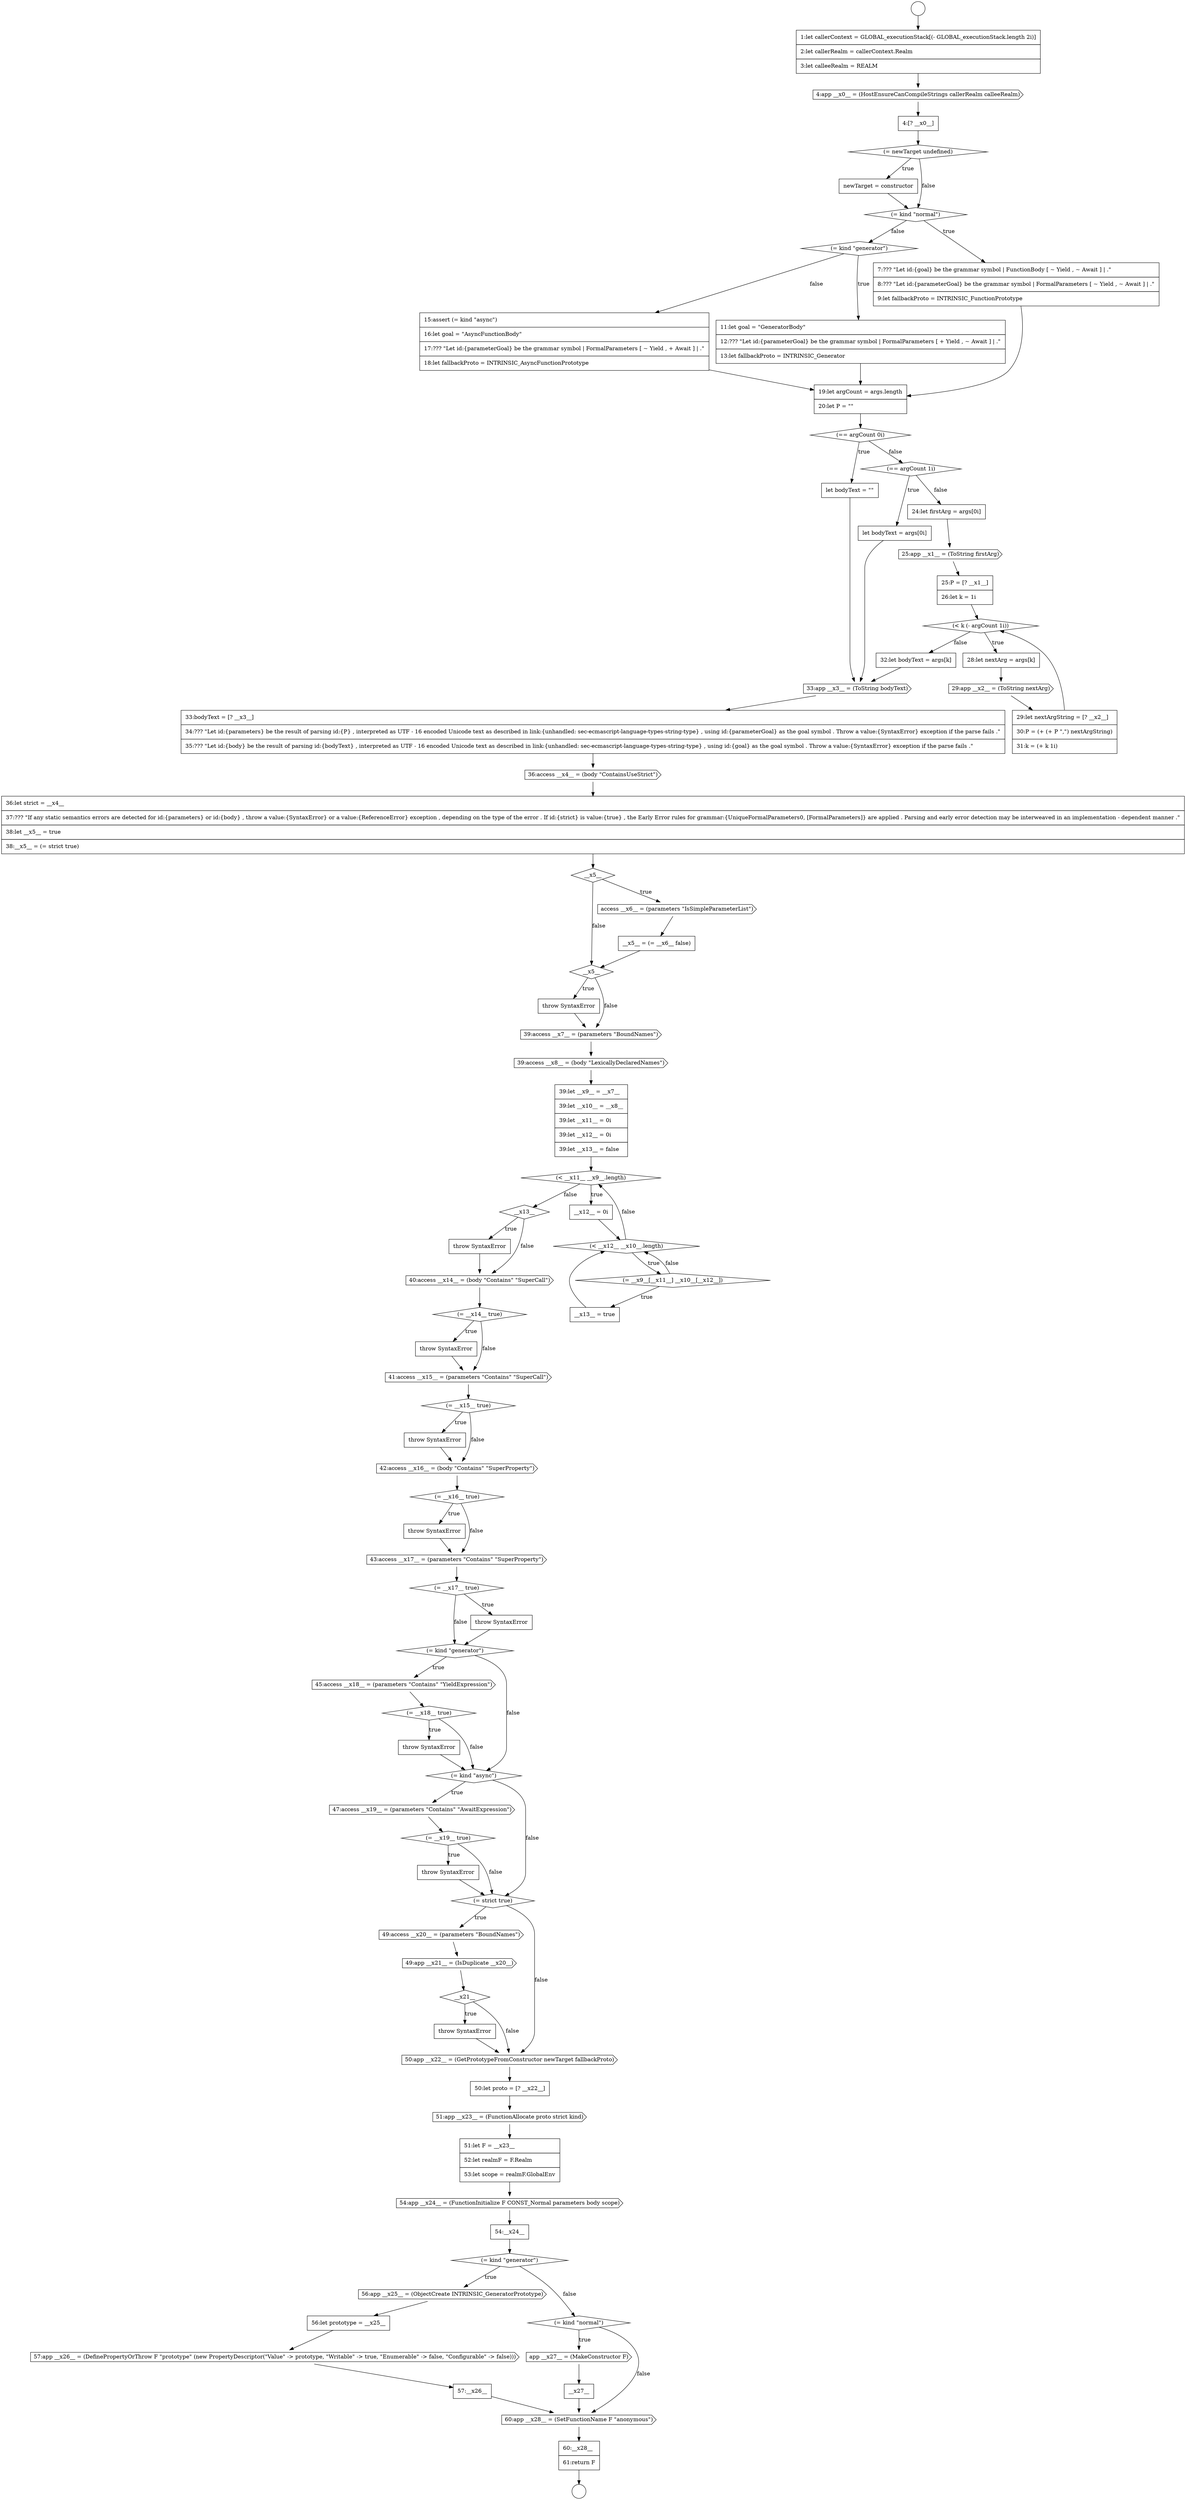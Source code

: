digraph {
  node5 [shape=diamond, label=<<font color="black">(= newTarget undefined)</font>> color="black" fillcolor="white" style=filled]
  node84 [shape=none, margin=0, label=<<font color="black">
    <table border="0" cellborder="1" cellspacing="0" cellpadding="10">
      <tr><td align="left">60:__x28__</td></tr>
      <tr><td align="left">61:return F</td></tr>
    </table>
  </font>> color="black" fillcolor="white" style=filled]
  node65 [shape=cds, label=<<font color="black">49:access __x20__ = (parameters &quot;BoundNames&quot;)</font>> color="black" fillcolor="white" style=filled]
  node77 [shape=none, margin=0, label=<<font color="black">
    <table border="0" cellborder="1" cellspacing="0" cellpadding="10">
      <tr><td align="left">56:let prototype = __x25__</td></tr>
    </table>
  </font>> color="black" fillcolor="white" style=filled]
  node66 [shape=cds, label=<<font color="black">49:app __x21__ = (IsDuplicate __x20__)</font>> color="black" fillcolor="white" style=filled]
  node83 [shape=cds, label=<<font color="black">60:app __x28__ = (SetFunctionName F &quot;anonymous&quot;)</font>> color="black" fillcolor="white" style=filled]
  node69 [shape=cds, label=<<font color="black">50:app __x22__ = (GetPrototypeFromConstructor newTarget fallbackProto)</font>> color="black" fillcolor="white" style=filled]
  node0 [shape=circle label=" " color="black" fillcolor="white" style=filled]
  node10 [shape=none, margin=0, label=<<font color="black">
    <table border="0" cellborder="1" cellspacing="0" cellpadding="10">
      <tr><td align="left">11:let goal = &quot;GeneratorBody&quot;</td></tr>
      <tr><td align="left">12:??? &quot;Let id:{parameterGoal} be the grammar symbol | FormalParameters [ + Yield , ~ Await ] | .&quot;</td></tr>
      <tr><td align="left">13:let fallbackProto = INTRINSIC_Generator</td></tr>
    </table>
  </font>> color="black" fillcolor="white" style=filled]
  node56 [shape=diamond, label=<<font color="black">(= kind &quot;generator&quot;)</font>> color="black" fillcolor="white" style=filled]
  node42 [shape=diamond, label=<<font color="black">__x13__</font>> color="black" fillcolor="white" style=filled]
  node24 [shape=none, margin=0, label=<<font color="black">
    <table border="0" cellborder="1" cellspacing="0" cellpadding="10">
      <tr><td align="left">32:let bodyText = args[k]</td></tr>
    </table>
  </font>> color="black" fillcolor="white" style=filled]
  node37 [shape=diamond, label=<<font color="black">(&lt; __x11__ __x9__.length)</font>> color="black" fillcolor="white" style=filled]
  node25 [shape=cds, label=<<font color="black">33:app __x3__ = (ToString bodyText)</font>> color="black" fillcolor="white" style=filled]
  node52 [shape=none, margin=0, label=<<font color="black">
    <table border="0" cellborder="1" cellspacing="0" cellpadding="10">
      <tr><td align="left">throw SyntaxError</td></tr>
    </table>
  </font>> color="black" fillcolor="white" style=filled]
  node14 [shape=none, margin=0, label=<<font color="black">
    <table border="0" cellborder="1" cellspacing="0" cellpadding="10">
      <tr><td align="left">let bodyText = &quot;&quot;</td></tr>
    </table>
  </font>> color="black" fillcolor="white" style=filled]
  node20 [shape=diamond, label=<<font color="black">(&lt; k (- argCount 1i))</font>> color="black" fillcolor="white" style=filled]
  node46 [shape=none, margin=0, label=<<font color="black">
    <table border="0" cellborder="1" cellspacing="0" cellpadding="10">
      <tr><td align="left">throw SyntaxError</td></tr>
    </table>
  </font>> color="black" fillcolor="white" style=filled]
  node57 [shape=cds, label=<<font color="black">45:access __x18__ = (parameters &quot;Contains&quot; &quot;YieldExpression&quot;)</font>> color="black" fillcolor="white" style=filled]
  node78 [shape=cds, label=<<font color="black">57:app __x26__ = (DefinePropertyOrThrow F &quot;prototype&quot; (new PropertyDescriptor(&quot;Value&quot; -&gt; prototype, &quot;Writable&quot; -&gt; true, &quot;Enumerable&quot; -&gt; false, &quot;Configurable&quot; -&gt; false)))</font>> color="black" fillcolor="white" style=filled]
  node29 [shape=diamond, label=<<font color="black">__x5__</font>> color="black" fillcolor="white" style=filled]
  node61 [shape=cds, label=<<font color="black">47:access __x19__ = (parameters &quot;Contains&quot; &quot;AwaitExpression&quot;)</font>> color="black" fillcolor="white" style=filled]
  node1 [shape=circle label=" " color="black" fillcolor="white" style=filled]
  node74 [shape=none, margin=0, label=<<font color="black">
    <table border="0" cellborder="1" cellspacing="0" cellpadding="10">
      <tr><td align="left">54:__x24__</td></tr>
    </table>
  </font>> color="black" fillcolor="white" style=filled]
  node6 [shape=none, margin=0, label=<<font color="black">
    <table border="0" cellborder="1" cellspacing="0" cellpadding="10">
      <tr><td align="left">newTarget = constructor</td></tr>
    </table>
  </font>> color="black" fillcolor="white" style=filled]
  node60 [shape=diamond, label=<<font color="black">(= kind &quot;async&quot;)</font>> color="black" fillcolor="white" style=filled]
  node70 [shape=none, margin=0, label=<<font color="black">
    <table border="0" cellborder="1" cellspacing="0" cellpadding="10">
      <tr><td align="left">50:let proto = [? __x22__]</td></tr>
    </table>
  </font>> color="black" fillcolor="white" style=filled]
  node21 [shape=none, margin=0, label=<<font color="black">
    <table border="0" cellborder="1" cellspacing="0" cellpadding="10">
      <tr><td align="left">28:let nextArg = args[k]</td></tr>
    </table>
  </font>> color="black" fillcolor="white" style=filled]
  node33 [shape=none, margin=0, label=<<font color="black">
    <table border="0" cellborder="1" cellspacing="0" cellpadding="10">
      <tr><td align="left">throw SyntaxError</td></tr>
    </table>
  </font>> color="black" fillcolor="white" style=filled]
  node28 [shape=none, margin=0, label=<<font color="black">
    <table border="0" cellborder="1" cellspacing="0" cellpadding="10">
      <tr><td align="left">36:let strict = __x4__</td></tr>
      <tr><td align="left">37:??? &quot;If any static semantics errors are detected for id:{parameters} or id:{body} , throw a value:{SyntaxError} or a value:{ReferenceError} exception , depending on the type of the error . If id:{strict} is value:{true} , the Early Error rules for grammar:{UniqueFormalParameters0, [FormalParameters]} are applied . Parsing and early error detection may be interweaved in an implementation - dependent manner .&quot;</td></tr>
      <tr><td align="left">38:let __x5__ = true</td></tr>
      <tr><td align="left">38:__x5__ = (= strict true)</td></tr>
    </table>
  </font>> color="black" fillcolor="white" style=filled]
  node38 [shape=none, margin=0, label=<<font color="black">
    <table border="0" cellborder="1" cellspacing="0" cellpadding="10">
      <tr><td align="left">__x12__ = 0i</td></tr>
    </table>
  </font>> color="black" fillcolor="white" style=filled]
  node9 [shape=diamond, label=<<font color="black">(= kind &quot;generator&quot;)</font>> color="black" fillcolor="white" style=filled]
  node53 [shape=cds, label=<<font color="black">43:access __x17__ = (parameters &quot;Contains&quot; &quot;SuperProperty&quot;)</font>> color="black" fillcolor="white" style=filled]
  node13 [shape=diamond, label=<<font color="black">(== argCount 0i)</font>> color="black" fillcolor="white" style=filled]
  node41 [shape=none, margin=0, label=<<font color="black">
    <table border="0" cellborder="1" cellspacing="0" cellpadding="10">
      <tr><td align="left">__x13__ = true</td></tr>
    </table>
  </font>> color="black" fillcolor="white" style=filled]
  node73 [shape=cds, label=<<font color="black">54:app __x24__ = (FunctionInitialize F CONST_Normal parameters body scope)</font>> color="black" fillcolor="white" style=filled]
  node2 [shape=none, margin=0, label=<<font color="black">
    <table border="0" cellborder="1" cellspacing="0" cellpadding="10">
      <tr><td align="left">1:let callerContext = GLOBAL_executionStack[(- GLOBAL_executionStack.length 2i)]</td></tr>
      <tr><td align="left">2:let callerRealm = callerContext.Realm</td></tr>
      <tr><td align="left">3:let calleeRealm = REALM</td></tr>
    </table>
  </font>> color="black" fillcolor="white" style=filled]
  node45 [shape=diamond, label=<<font color="black">(= __x14__ true)</font>> color="black" fillcolor="white" style=filled]
  node64 [shape=diamond, label=<<font color="black">(= strict true)</font>> color="black" fillcolor="white" style=filled]
  node17 [shape=none, margin=0, label=<<font color="black">
    <table border="0" cellborder="1" cellspacing="0" cellpadding="10">
      <tr><td align="left">24:let firstArg = args[0i]</td></tr>
    </table>
  </font>> color="black" fillcolor="white" style=filled]
  node32 [shape=diamond, label=<<font color="black">__x5__</font>> color="black" fillcolor="white" style=filled]
  node34 [shape=cds, label=<<font color="black">39:access __x7__ = (parameters &quot;BoundNames&quot;)</font>> color="black" fillcolor="white" style=filled]
  node22 [shape=cds, label=<<font color="black">29:app __x2__ = (ToString nextArg)</font>> color="black" fillcolor="white" style=filled]
  node44 [shape=cds, label=<<font color="black">40:access __x14__ = (body &quot;Contains&quot; &quot;SuperCall&quot;)</font>> color="black" fillcolor="white" style=filled]
  node59 [shape=none, margin=0, label=<<font color="black">
    <table border="0" cellborder="1" cellspacing="0" cellpadding="10">
      <tr><td align="left">throw SyntaxError</td></tr>
    </table>
  </font>> color="black" fillcolor="white" style=filled]
  node27 [shape=cds, label=<<font color="black">36:access __x4__ = (body &quot;ContainsUseStrict&quot;)</font>> color="black" fillcolor="white" style=filled]
  node71 [shape=cds, label=<<font color="black">51:app __x23__ = (FunctionAllocate proto strict kind)</font>> color="black" fillcolor="white" style=filled]
  node12 [shape=none, margin=0, label=<<font color="black">
    <table border="0" cellborder="1" cellspacing="0" cellpadding="10">
      <tr><td align="left">19:let argCount = args.length</td></tr>
      <tr><td align="left">20:let P = &quot;&quot;</td></tr>
    </table>
  </font>> color="black" fillcolor="white" style=filled]
  node54 [shape=diamond, label=<<font color="black">(= __x17__ true)</font>> color="black" fillcolor="white" style=filled]
  node49 [shape=none, margin=0, label=<<font color="black">
    <table border="0" cellborder="1" cellspacing="0" cellpadding="10">
      <tr><td align="left">throw SyntaxError</td></tr>
    </table>
  </font>> color="black" fillcolor="white" style=filled]
  node81 [shape=cds, label=<<font color="black">app __x27__ = (MakeConstructor F)</font>> color="black" fillcolor="white" style=filled]
  node76 [shape=cds, label=<<font color="black">56:app __x25__ = (ObjectCreate INTRINSIC_GeneratorPrototype)</font>> color="black" fillcolor="white" style=filled]
  node7 [shape=diamond, label=<<font color="black">(= kind &quot;normal&quot;)</font>> color="black" fillcolor="white" style=filled]
  node39 [shape=diamond, label=<<font color="black">(&lt; __x12__ __x10__.length)</font>> color="black" fillcolor="white" style=filled]
  node3 [shape=cds, label=<<font color="black">4:app __x0__ = (HostEnsureCanCompileStrings callerRealm calleeRealm)</font>> color="black" fillcolor="white" style=filled]
  node80 [shape=diamond, label=<<font color="black">(= kind &quot;normal&quot;)</font>> color="black" fillcolor="white" style=filled]
  node35 [shape=cds, label=<<font color="black">39:access __x8__ = (body &quot;LexicallyDeclaredNames&quot;)</font>> color="black" fillcolor="white" style=filled]
  node48 [shape=diamond, label=<<font color="black">(= __x15__ true)</font>> color="black" fillcolor="white" style=filled]
  node63 [shape=none, margin=0, label=<<font color="black">
    <table border="0" cellborder="1" cellspacing="0" cellpadding="10">
      <tr><td align="left">throw SyntaxError</td></tr>
    </table>
  </font>> color="black" fillcolor="white" style=filled]
  node18 [shape=cds, label=<<font color="black">25:app __x1__ = (ToString firstArg)</font>> color="black" fillcolor="white" style=filled]
  node50 [shape=cds, label=<<font color="black">42:access __x16__ = (body &quot;Contains&quot; &quot;SuperProperty&quot;)</font>> color="black" fillcolor="white" style=filled]
  node67 [shape=diamond, label=<<font color="black">__x21__</font>> color="black" fillcolor="white" style=filled]
  node16 [shape=none, margin=0, label=<<font color="black">
    <table border="0" cellborder="1" cellspacing="0" cellpadding="10">
      <tr><td align="left">let bodyText = args[0i]</td></tr>
    </table>
  </font>> color="black" fillcolor="white" style=filled]
  node31 [shape=none, margin=0, label=<<font color="black">
    <table border="0" cellborder="1" cellspacing="0" cellpadding="10">
      <tr><td align="left">__x5__ = (= __x6__ false)</td></tr>
    </table>
  </font>> color="black" fillcolor="white" style=filled]
  node11 [shape=none, margin=0, label=<<font color="black">
    <table border="0" cellborder="1" cellspacing="0" cellpadding="10">
      <tr><td align="left">15:assert (= kind &quot;async&quot;)</td></tr>
      <tr><td align="left">16:let goal = &quot;AsyncFunctionBody&quot;</td></tr>
      <tr><td align="left">17:??? &quot;Let id:{parameterGoal} be the grammar symbol | FormalParameters [ ~ Yield , + Await ] | .&quot;</td></tr>
      <tr><td align="left">18:let fallbackProto = INTRINSIC_AsyncFunctionPrototype</td></tr>
    </table>
  </font>> color="black" fillcolor="white" style=filled]
  node72 [shape=none, margin=0, label=<<font color="black">
    <table border="0" cellborder="1" cellspacing="0" cellpadding="10">
      <tr><td align="left">51:let F = __x23__</td></tr>
      <tr><td align="left">52:let realmF = F.Realm</td></tr>
      <tr><td align="left">53:let scope = realmF.GlobalEnv</td></tr>
    </table>
  </font>> color="black" fillcolor="white" style=filled]
  node43 [shape=none, margin=0, label=<<font color="black">
    <table border="0" cellborder="1" cellspacing="0" cellpadding="10">
      <tr><td align="left">throw SyntaxError</td></tr>
    </table>
  </font>> color="black" fillcolor="white" style=filled]
  node40 [shape=diamond, label=<<font color="black">(= __x9__[__x11__] __x10__[__x12__])</font>> color="black" fillcolor="white" style=filled]
  node26 [shape=none, margin=0, label=<<font color="black">
    <table border="0" cellborder="1" cellspacing="0" cellpadding="10">
      <tr><td align="left">33:bodyText = [? __x3__]</td></tr>
      <tr><td align="left">34:??? &quot;Let id:{parameters} be the result of parsing id:{P} , interpreted as UTF - 16 encoded Unicode text as described in link:{unhandled: sec-ecmascript-language-types-string-type} , using id:{parameterGoal} as the goal symbol . Throw a value:{SyntaxError} exception if the parse fails .&quot;</td></tr>
      <tr><td align="left">35:??? &quot;Let id:{body} be the result of parsing id:{bodyText} , interpreted as UTF - 16 encoded Unicode text as described in link:{unhandled: sec-ecmascript-language-types-string-type} , using id:{goal} as the goal symbol . Throw a value:{SyntaxError} exception if the parse fails .&quot;</td></tr>
    </table>
  </font>> color="black" fillcolor="white" style=filled]
  node55 [shape=none, margin=0, label=<<font color="black">
    <table border="0" cellborder="1" cellspacing="0" cellpadding="10">
      <tr><td align="left">throw SyntaxError</td></tr>
    </table>
  </font>> color="black" fillcolor="white" style=filled]
  node23 [shape=none, margin=0, label=<<font color="black">
    <table border="0" cellborder="1" cellspacing="0" cellpadding="10">
      <tr><td align="left">29:let nextArgString = [? __x2__]</td></tr>
      <tr><td align="left">30:P = (+ (+ P &quot;,&quot;) nextArgString)</td></tr>
      <tr><td align="left">31:k = (+ k 1i)</td></tr>
    </table>
  </font>> color="black" fillcolor="white" style=filled]
  node8 [shape=none, margin=0, label=<<font color="black">
    <table border="0" cellborder="1" cellspacing="0" cellpadding="10">
      <tr><td align="left">7:??? &quot;Let id:{goal} be the grammar symbol | FunctionBody [ ~ Yield , ~ Await ] | .&quot;</td></tr>
      <tr><td align="left">8:??? &quot;Let id:{parameterGoal} be the grammar symbol | FormalParameters [ ~ Yield , ~ Await ] | .&quot;</td></tr>
      <tr><td align="left">9:let fallbackProto = INTRINSIC_FunctionPrototype</td></tr>
    </table>
  </font>> color="black" fillcolor="white" style=filled]
  node75 [shape=diamond, label=<<font color="black">(= kind &quot;generator&quot;)</font>> color="black" fillcolor="white" style=filled]
  node58 [shape=diamond, label=<<font color="black">(= __x18__ true)</font>> color="black" fillcolor="white" style=filled]
  node82 [shape=none, margin=0, label=<<font color="black">
    <table border="0" cellborder="1" cellspacing="0" cellpadding="10">
      <tr><td align="left">__x27__</td></tr>
    </table>
  </font>> color="black" fillcolor="white" style=filled]
  node36 [shape=none, margin=0, label=<<font color="black">
    <table border="0" cellborder="1" cellspacing="0" cellpadding="10">
      <tr><td align="left">39:let __x9__ = __x7__</td></tr>
      <tr><td align="left">39:let __x10__ = __x8__</td></tr>
      <tr><td align="left">39:let __x11__ = 0i</td></tr>
      <tr><td align="left">39:let __x12__ = 0i</td></tr>
      <tr><td align="left">39:let __x13__ = false</td></tr>
    </table>
  </font>> color="black" fillcolor="white" style=filled]
  node30 [shape=cds, label=<<font color="black">access __x6__ = (parameters &quot;IsSimpleParameterList&quot;)</font>> color="black" fillcolor="white" style=filled]
  node51 [shape=diamond, label=<<font color="black">(= __x16__ true)</font>> color="black" fillcolor="white" style=filled]
  node19 [shape=none, margin=0, label=<<font color="black">
    <table border="0" cellborder="1" cellspacing="0" cellpadding="10">
      <tr><td align="left">25:P = [? __x1__]</td></tr>
      <tr><td align="left">26:let k = 1i</td></tr>
    </table>
  </font>> color="black" fillcolor="white" style=filled]
  node4 [shape=none, margin=0, label=<<font color="black">
    <table border="0" cellborder="1" cellspacing="0" cellpadding="10">
      <tr><td align="left">4:[? __x0__]</td></tr>
    </table>
  </font>> color="black" fillcolor="white" style=filled]
  node79 [shape=none, margin=0, label=<<font color="black">
    <table border="0" cellborder="1" cellspacing="0" cellpadding="10">
      <tr><td align="left">57:__x26__</td></tr>
    </table>
  </font>> color="black" fillcolor="white" style=filled]
  node47 [shape=cds, label=<<font color="black">41:access __x15__ = (parameters &quot;Contains&quot; &quot;SuperCall&quot;)</font>> color="black" fillcolor="white" style=filled]
  node15 [shape=diamond, label=<<font color="black">(== argCount 1i)</font>> color="black" fillcolor="white" style=filled]
  node68 [shape=none, margin=0, label=<<font color="black">
    <table border="0" cellborder="1" cellspacing="0" cellpadding="10">
      <tr><td align="left">throw SyntaxError</td></tr>
    </table>
  </font>> color="black" fillcolor="white" style=filled]
  node62 [shape=diamond, label=<<font color="black">(= __x19__ true)</font>> color="black" fillcolor="white" style=filled]
  node71 -> node72 [ color="black"]
  node0 -> node2 [ color="black"]
  node25 -> node26 [ color="black"]
  node46 -> node47 [ color="black"]
  node65 -> node66 [ color="black"]
  node17 -> node18 [ color="black"]
  node60 -> node61 [label=<<font color="black">true</font>> color="black"]
  node60 -> node64 [label=<<font color="black">false</font>> color="black"]
  node53 -> node54 [ color="black"]
  node3 -> node4 [ color="black"]
  node58 -> node59 [label=<<font color="black">true</font>> color="black"]
  node58 -> node60 [label=<<font color="black">false</font>> color="black"]
  node63 -> node64 [ color="black"]
  node61 -> node62 [ color="black"]
  node28 -> node29 [ color="black"]
  node14 -> node25 [ color="black"]
  node80 -> node81 [label=<<font color="black">true</font>> color="black"]
  node80 -> node83 [label=<<font color="black">false</font>> color="black"]
  node34 -> node35 [ color="black"]
  node18 -> node19 [ color="black"]
  node66 -> node67 [ color="black"]
  node13 -> node14 [label=<<font color="black">true</font>> color="black"]
  node13 -> node15 [label=<<font color="black">false</font>> color="black"]
  node51 -> node52 [label=<<font color="black">true</font>> color="black"]
  node51 -> node53 [label=<<font color="black">false</font>> color="black"]
  node54 -> node55 [label=<<font color="black">true</font>> color="black"]
  node54 -> node56 [label=<<font color="black">false</font>> color="black"]
  node16 -> node25 [ color="black"]
  node2 -> node3 [ color="black"]
  node55 -> node56 [ color="black"]
  node9 -> node10 [label=<<font color="black">true</font>> color="black"]
  node9 -> node11 [label=<<font color="black">false</font>> color="black"]
  node11 -> node12 [ color="black"]
  node64 -> node65 [label=<<font color="black">true</font>> color="black"]
  node64 -> node69 [label=<<font color="black">false</font>> color="black"]
  node41 -> node39 [ color="black"]
  node83 -> node84 [ color="black"]
  node7 -> node8 [label=<<font color="black">true</font>> color="black"]
  node7 -> node9 [label=<<font color="black">false</font>> color="black"]
  node19 -> node20 [ color="black"]
  node35 -> node36 [ color="black"]
  node57 -> node58 [ color="black"]
  node62 -> node63 [label=<<font color="black">true</font>> color="black"]
  node62 -> node64 [label=<<font color="black">false</font>> color="black"]
  node79 -> node83 [ color="black"]
  node12 -> node13 [ color="black"]
  node39 -> node40 [label=<<font color="black">true</font>> color="black"]
  node39 -> node37 [label=<<font color="black">false</font>> color="black"]
  node36 -> node37 [ color="black"]
  node52 -> node53 [ color="black"]
  node22 -> node23 [ color="black"]
  node70 -> node71 [ color="black"]
  node6 -> node7 [ color="black"]
  node76 -> node77 [ color="black"]
  node15 -> node16 [label=<<font color="black">true</font>> color="black"]
  node15 -> node17 [label=<<font color="black">false</font>> color="black"]
  node43 -> node44 [ color="black"]
  node44 -> node45 [ color="black"]
  node27 -> node28 [ color="black"]
  node68 -> node69 [ color="black"]
  node37 -> node38 [label=<<font color="black">true</font>> color="black"]
  node37 -> node42 [label=<<font color="black">false</font>> color="black"]
  node84 -> node1 [ color="black"]
  node8 -> node12 [ color="black"]
  node20 -> node21 [label=<<font color="black">true</font>> color="black"]
  node20 -> node24 [label=<<font color="black">false</font>> color="black"]
  node31 -> node32 [ color="black"]
  node56 -> node57 [label=<<font color="black">true</font>> color="black"]
  node56 -> node60 [label=<<font color="black">false</font>> color="black"]
  node30 -> node31 [ color="black"]
  node48 -> node49 [label=<<font color="black">true</font>> color="black"]
  node48 -> node50 [label=<<font color="black">false</font>> color="black"]
  node32 -> node33 [label=<<font color="black">true</font>> color="black"]
  node32 -> node34 [label=<<font color="black">false</font>> color="black"]
  node77 -> node78 [ color="black"]
  node26 -> node27 [ color="black"]
  node72 -> node73 [ color="black"]
  node78 -> node79 [ color="black"]
  node42 -> node43 [label=<<font color="black">true</font>> color="black"]
  node42 -> node44 [label=<<font color="black">false</font>> color="black"]
  node29 -> node30 [label=<<font color="black">true</font>> color="black"]
  node29 -> node32 [label=<<font color="black">false</font>> color="black"]
  node75 -> node76 [label=<<font color="black">true</font>> color="black"]
  node75 -> node80 [label=<<font color="black">false</font>> color="black"]
  node47 -> node48 [ color="black"]
  node67 -> node68 [label=<<font color="black">true</font>> color="black"]
  node67 -> node69 [label=<<font color="black">false</font>> color="black"]
  node50 -> node51 [ color="black"]
  node4 -> node5 [ color="black"]
  node21 -> node22 [ color="black"]
  node73 -> node74 [ color="black"]
  node59 -> node60 [ color="black"]
  node24 -> node25 [ color="black"]
  node5 -> node6 [label=<<font color="black">true</font>> color="black"]
  node5 -> node7 [label=<<font color="black">false</font>> color="black"]
  node82 -> node83 [ color="black"]
  node40 -> node41 [label=<<font color="black">true</font>> color="black"]
  node40 -> node39 [label=<<font color="black">false</font>> color="black"]
  node69 -> node70 [ color="black"]
  node23 -> node20 [ color="black"]
  node49 -> node50 [ color="black"]
  node81 -> node82 [ color="black"]
  node38 -> node39 [ color="black"]
  node10 -> node12 [ color="black"]
  node74 -> node75 [ color="black"]
  node33 -> node34 [ color="black"]
  node45 -> node46 [label=<<font color="black">true</font>> color="black"]
  node45 -> node47 [label=<<font color="black">false</font>> color="black"]
}
